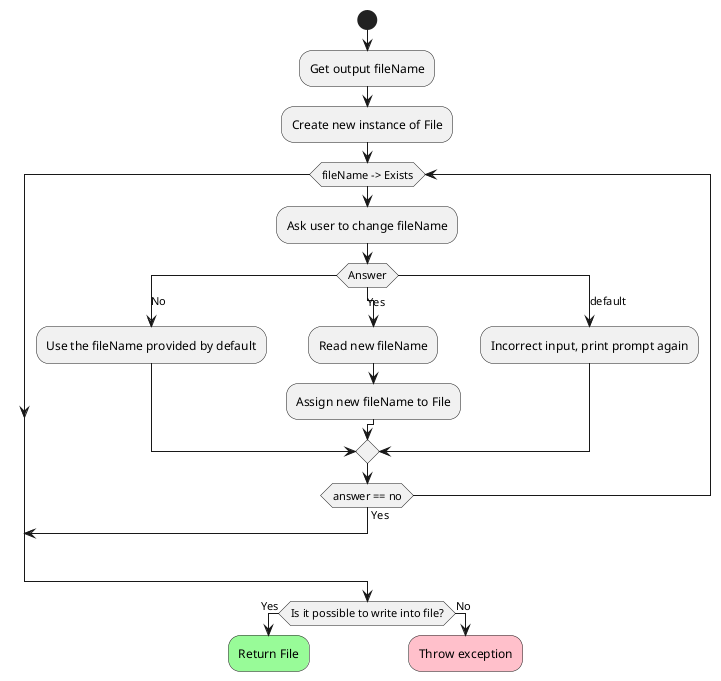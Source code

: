 @startuml
'https://plantuml.com/activity-diagram-beta

start
    :Get output fileName;
    :Create new instance of File;
    while (fileName -> Exists)
        :Ask user to change fileName;

        switch (Answer)
        case (No)
            :Use the fileName provided by default;
        case (Yes)
            :Read new fileName;
            :Assign new fileName to File;
        case (default)
            :Incorrect input, print prompt again;
        endswitch

        if (answer == no) is (Yes) then
            break;
        endif
    endwhile

    if (Is it possible to write into file?) is (Yes) then
        #palegreen:Return File;
        kill
    else (No)
        #pink:Throw exception;
        kill

@enduml
